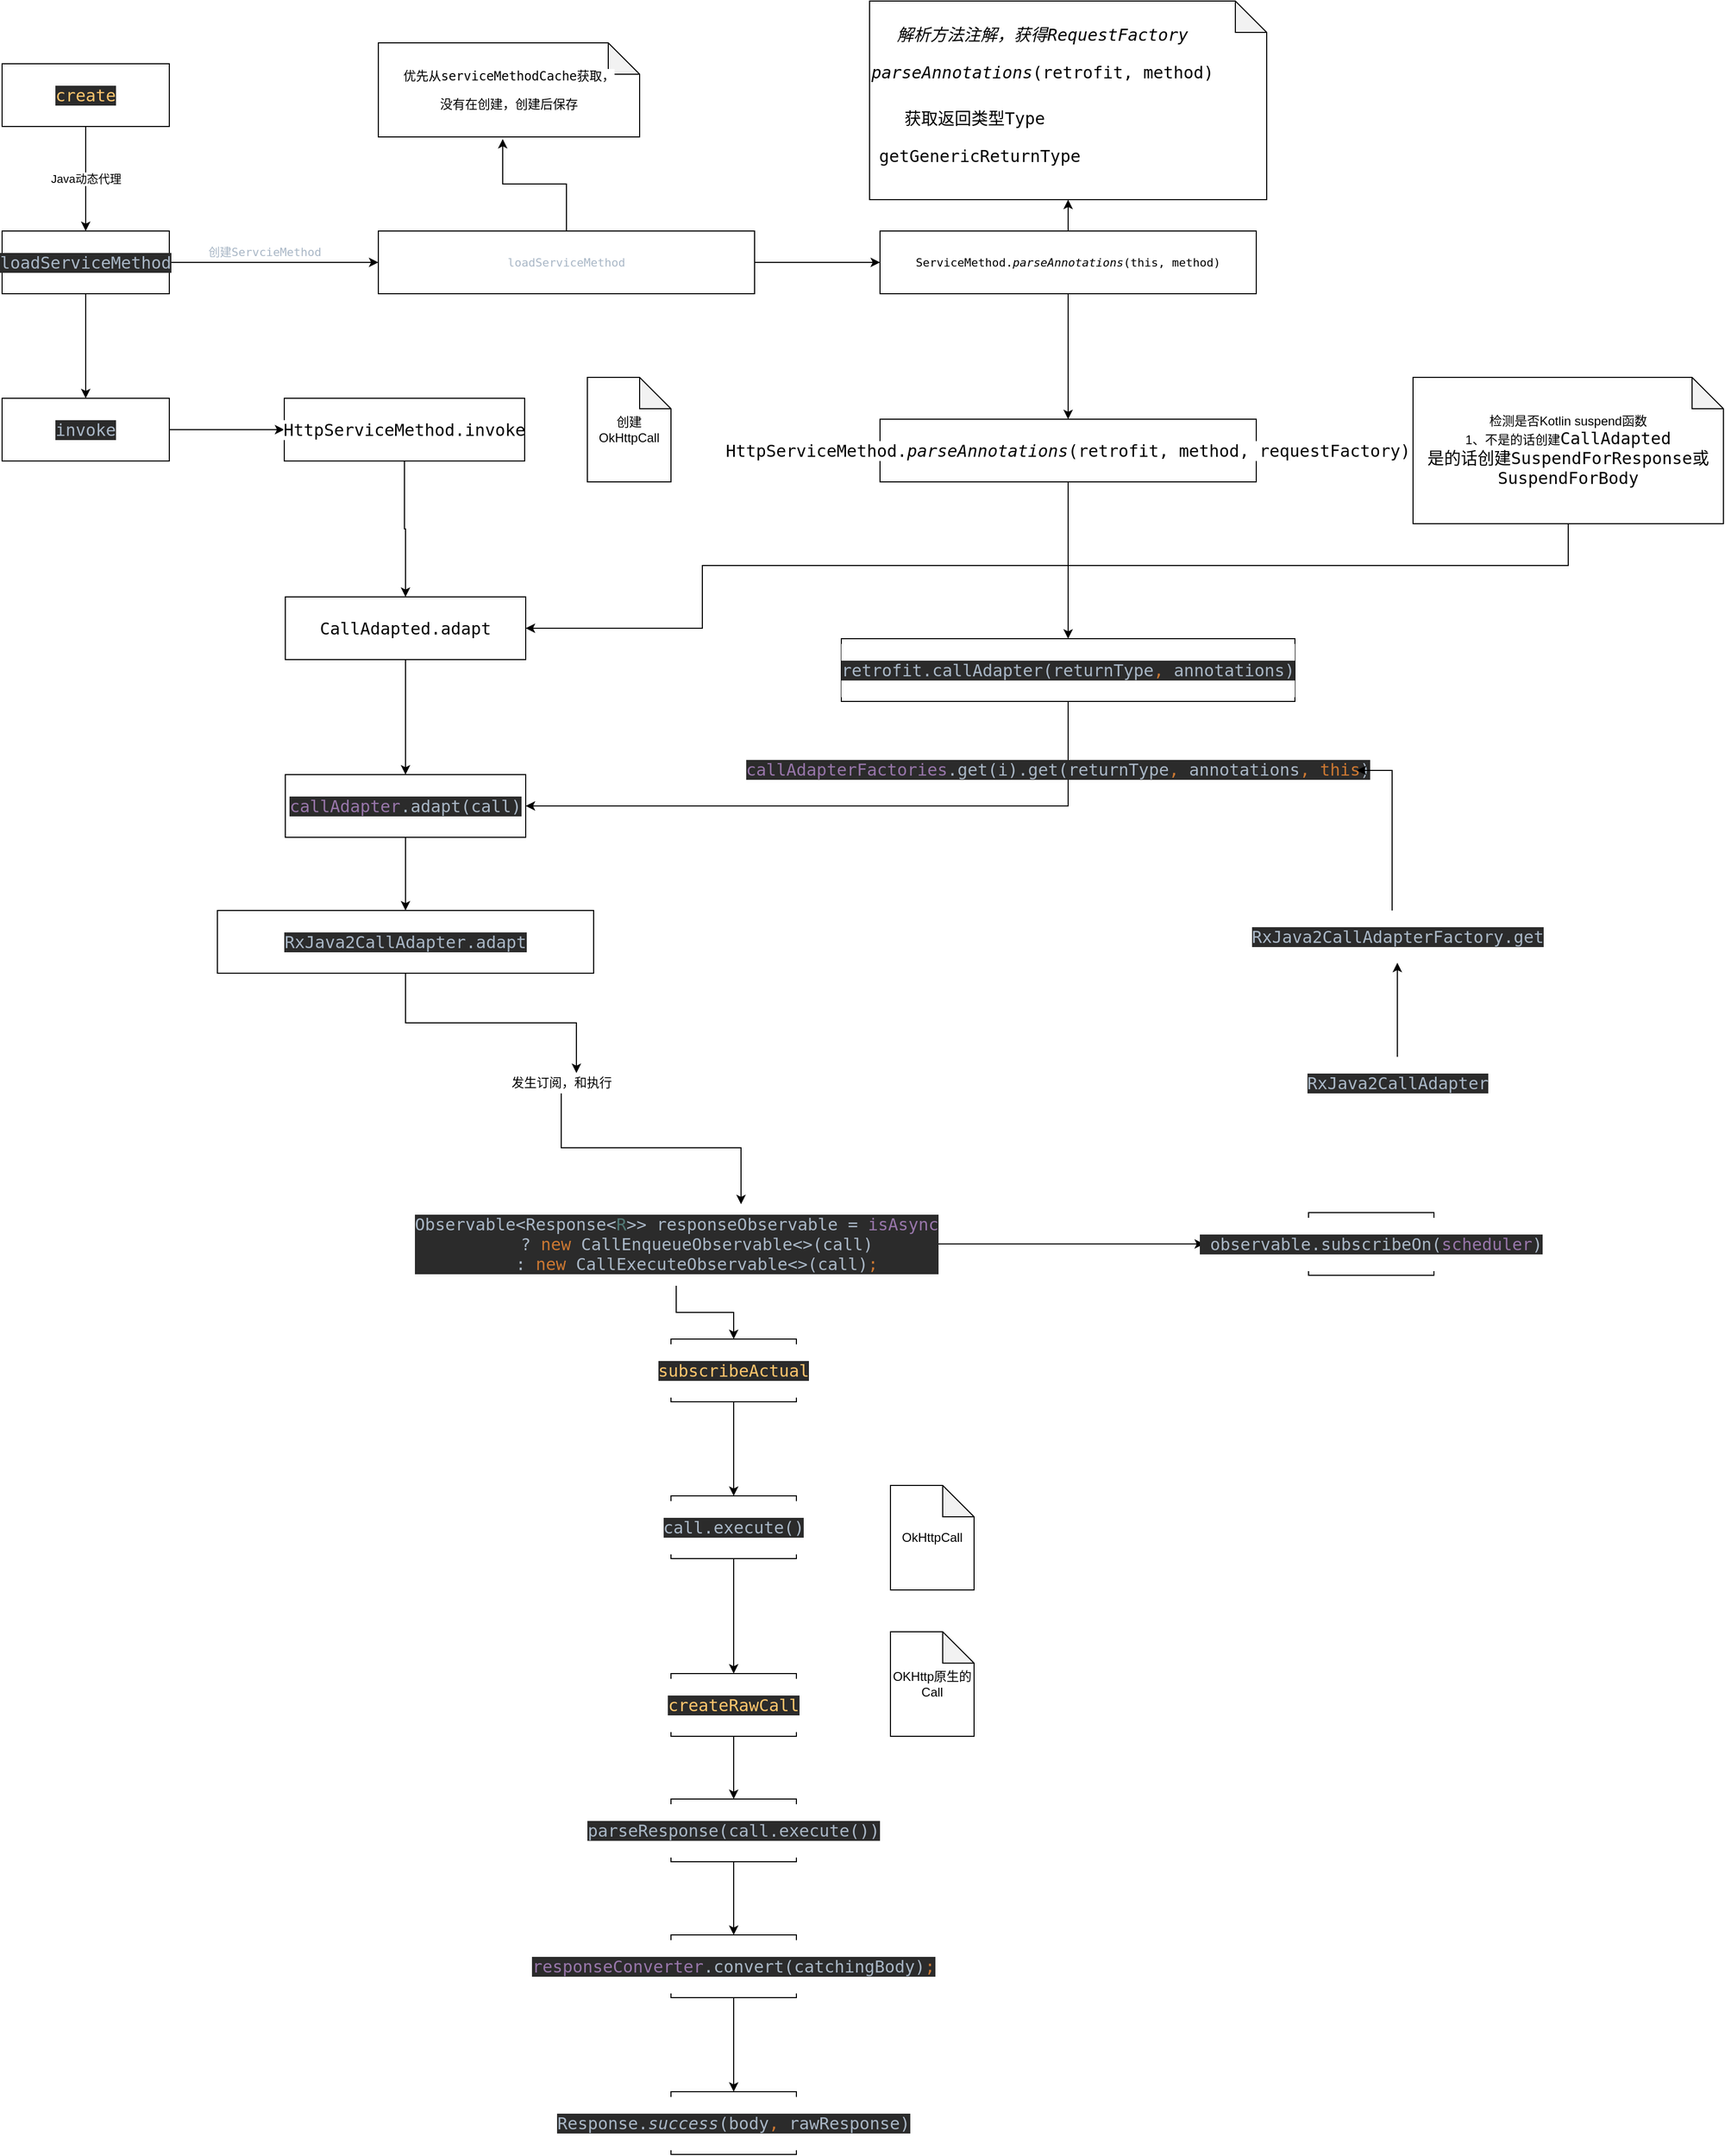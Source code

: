 <mxfile version="13.9.2" type="github">
  <diagram id="op7b8pMgfz6yNr0-QGYo" name="第 1 页">
    <mxGraphModel dx="1422" dy="762" grid="1" gridSize="10" guides="1" tooltips="1" connect="1" arrows="1" fold="1" page="1" pageScale="1" pageWidth="827" pageHeight="1169" math="0" shadow="0">
      <root>
        <mxCell id="0" />
        <mxCell id="1" parent="0" />
        <mxCell id="DsWuDI-PCPcOqOPiFzHt-30" value="" style="shape=note;whiteSpace=wrap;html=1;backgroundOutline=1;darkOpacity=0.05;labelBackgroundColor=#ffffff;" vertex="1" parent="1">
          <mxGeometry x="950" y="20" width="380" height="190" as="geometry" />
        </mxCell>
        <mxCell id="DsWuDI-PCPcOqOPiFzHt-14" value="Java动态代理" style="edgeStyle=orthogonalEdgeStyle;rounded=0;orthogonalLoop=1;jettySize=auto;html=1;" edge="1" parent="1" source="DsWuDI-PCPcOqOPiFzHt-10" target="DsWuDI-PCPcOqOPiFzHt-11">
          <mxGeometry relative="1" as="geometry" />
        </mxCell>
        <mxCell id="DsWuDI-PCPcOqOPiFzHt-10" value="&lt;pre style=&quot;background-color: #2b2b2b ; color: #a9b7c6 ; font-family: &amp;#34;consolas&amp;#34; , monospace ; font-size: 12.0pt&quot;&gt;&lt;span style=&quot;color: #ffc66d&quot;&gt;create&lt;/span&gt;&lt;/pre&gt;" style="rounded=0;whiteSpace=wrap;html=1;" vertex="1" parent="1">
          <mxGeometry x="120" y="80" width="160" height="60" as="geometry" />
        </mxCell>
        <mxCell id="DsWuDI-PCPcOqOPiFzHt-15" style="edgeStyle=orthogonalEdgeStyle;rounded=0;orthogonalLoop=1;jettySize=auto;html=1;entryX=0.5;entryY=0;entryDx=0;entryDy=0;" edge="1" parent="1" source="DsWuDI-PCPcOqOPiFzHt-11" target="DsWuDI-PCPcOqOPiFzHt-12">
          <mxGeometry relative="1" as="geometry" />
        </mxCell>
        <mxCell id="DsWuDI-PCPcOqOPiFzHt-18" style="edgeStyle=orthogonalEdgeStyle;rounded=0;orthogonalLoop=1;jettySize=auto;html=1;" edge="1" parent="1" source="DsWuDI-PCPcOqOPiFzHt-11" target="DsWuDI-PCPcOqOPiFzHt-17">
          <mxGeometry relative="1" as="geometry" />
        </mxCell>
        <mxCell id="DsWuDI-PCPcOqOPiFzHt-19" value="&lt;pre style=&quot;color: rgb(169 , 183 , 198) ; font-family: &amp;#34;consolas&amp;#34; , monospace&quot;&gt;&lt;font style=&quot;font-size: 11px&quot;&gt;创建ServcieMethod&lt;/font&gt;&lt;/pre&gt;" style="edgeLabel;html=1;align=center;verticalAlign=middle;resizable=0;points=[];labelBackgroundColor=none;" vertex="1" connectable="0" parent="DsWuDI-PCPcOqOPiFzHt-18">
          <mxGeometry x="-0.246" y="-1" relative="1" as="geometry">
            <mxPoint x="15" y="-11" as="offset" />
          </mxGeometry>
        </mxCell>
        <mxCell id="DsWuDI-PCPcOqOPiFzHt-11" value="&lt;pre style=&quot;background-color: #2b2b2b ; color: #a9b7c6 ; font-family: &amp;#34;consolas&amp;#34; , monospace ; font-size: 12.0pt&quot;&gt;&lt;pre style=&quot;font-family: &amp;#34;consolas&amp;#34; , monospace ; font-size: 12pt&quot;&gt;loadServiceMethod&lt;/pre&gt;&lt;/pre&gt;" style="rounded=0;whiteSpace=wrap;html=1;" vertex="1" parent="1">
          <mxGeometry x="120" y="240" width="160" height="60" as="geometry" />
        </mxCell>
        <mxCell id="DsWuDI-PCPcOqOPiFzHt-35" style="edgeStyle=orthogonalEdgeStyle;rounded=0;orthogonalLoop=1;jettySize=auto;html=1;" edge="1" parent="1" source="DsWuDI-PCPcOqOPiFzHt-12" target="DsWuDI-PCPcOqOPiFzHt-34">
          <mxGeometry relative="1" as="geometry" />
        </mxCell>
        <mxCell id="DsWuDI-PCPcOqOPiFzHt-12" value="&lt;pre style=&quot;background-color: #2b2b2b ; color: #a9b7c6 ; font-family: &amp;#34;consolas&amp;#34; , monospace ; font-size: 12.0pt&quot;&gt;&lt;pre style=&quot;font-family: &amp;#34;consolas&amp;#34; , monospace ; font-size: 12pt&quot;&gt;invoke&lt;/pre&gt;&lt;/pre&gt;" style="rounded=0;whiteSpace=wrap;html=1;" vertex="1" parent="1">
          <mxGeometry x="120" y="400" width="160" height="60" as="geometry" />
        </mxCell>
        <mxCell id="DsWuDI-PCPcOqOPiFzHt-21" style="edgeStyle=orthogonalEdgeStyle;rounded=0;orthogonalLoop=1;jettySize=auto;html=1;entryX=0.476;entryY=1.022;entryDx=0;entryDy=0;entryPerimeter=0;" edge="1" parent="1" source="DsWuDI-PCPcOqOPiFzHt-17" target="DsWuDI-PCPcOqOPiFzHt-20">
          <mxGeometry relative="1" as="geometry" />
        </mxCell>
        <mxCell id="DsWuDI-PCPcOqOPiFzHt-28" style="edgeStyle=orthogonalEdgeStyle;rounded=0;orthogonalLoop=1;jettySize=auto;html=1;entryX=0;entryY=0.5;entryDx=0;entryDy=0;" edge="1" parent="1" source="DsWuDI-PCPcOqOPiFzHt-17" target="DsWuDI-PCPcOqOPiFzHt-22">
          <mxGeometry relative="1" as="geometry">
            <mxPoint x="950" y="270" as="targetPoint" />
          </mxGeometry>
        </mxCell>
        <mxCell id="DsWuDI-PCPcOqOPiFzHt-17" value="&lt;pre style=&quot;font-family: &amp;#34;consolas&amp;#34; , monospace&quot;&gt;&lt;pre style=&quot;color: rgb(169 , 183 , 198) ; font-family: &amp;#34;consolas&amp;#34; , monospace&quot;&gt;&lt;font style=&quot;font-size: 11px&quot;&gt;loadServiceMethod&lt;/font&gt;&lt;/pre&gt;&lt;/pre&gt;" style="rounded=0;whiteSpace=wrap;html=1;" vertex="1" parent="1">
          <mxGeometry x="480" y="240" width="360" height="60" as="geometry" />
        </mxCell>
        <mxCell id="DsWuDI-PCPcOqOPiFzHt-20" value="&lt;pre style=&quot;font-family: &amp;#34;consolas&amp;#34; , monospace&quot;&gt;&lt;span style=&quot;background-color: rgb(255 , 255 , 255)&quot;&gt;&lt;font style=&quot;font-size: 12px&quot;&gt;优先从serviceMethodCache获取，&lt;/font&gt;&lt;/span&gt;&lt;/pre&gt;&lt;pre style=&quot;font-family: &amp;#34;consolas&amp;#34; , monospace&quot;&gt;&lt;span style=&quot;background-color: rgb(255 , 255 , 255)&quot;&gt;&lt;font style=&quot;font-size: 12px&quot;&gt;没有在创建，创建后保存&lt;/font&gt;&lt;/span&gt;&lt;/pre&gt;" style="shape=note;whiteSpace=wrap;html=1;backgroundOutline=1;darkOpacity=0.05;labelBackgroundColor=none;" vertex="1" parent="1">
          <mxGeometry x="480" y="60" width="250" height="90" as="geometry" />
        </mxCell>
        <mxCell id="DsWuDI-PCPcOqOPiFzHt-27" style="edgeStyle=orthogonalEdgeStyle;rounded=0;orthogonalLoop=1;jettySize=auto;html=1;entryX=0.5;entryY=0;entryDx=0;entryDy=0;" edge="1" parent="1" source="DsWuDI-PCPcOqOPiFzHt-22" target="DsWuDI-PCPcOqOPiFzHt-26">
          <mxGeometry relative="1" as="geometry" />
        </mxCell>
        <mxCell id="DsWuDI-PCPcOqOPiFzHt-32" style="edgeStyle=orthogonalEdgeStyle;rounded=0;orthogonalLoop=1;jettySize=auto;html=1;entryX=0.5;entryY=1;entryDx=0;entryDy=0;entryPerimeter=0;" edge="1" parent="1" source="DsWuDI-PCPcOqOPiFzHt-22" target="DsWuDI-PCPcOqOPiFzHt-30">
          <mxGeometry relative="1" as="geometry" />
        </mxCell>
        <mxCell id="DsWuDI-PCPcOqOPiFzHt-22" value="&lt;pre style=&quot;font-family: &amp;#34;consolas&amp;#34; , monospace ; font-size: 11px&quot;&gt;&lt;span style=&quot;background-color: rgb(255 , 255 , 255) ; font-size: 11px&quot;&gt;ServiceMethod.&lt;span style=&quot;font-style: italic ; font-size: 11px&quot;&gt;parseAnnotations&lt;/span&gt;(this, method)&lt;/span&gt;&lt;/pre&gt;" style="rounded=0;whiteSpace=wrap;html=1;" vertex="1" parent="1">
          <mxGeometry x="960" y="240" width="360" height="60" as="geometry" />
        </mxCell>
        <mxCell id="DsWuDI-PCPcOqOPiFzHt-24" value="&lt;pre style=&quot;font-family: &amp;#34;consolas&amp;#34; , monospace ; font-size: 12pt&quot;&gt;&lt;span style=&quot;font-style: italic&quot;&gt;解析方法注解，获得RequestFactory&lt;/span&gt;&lt;/pre&gt;&lt;pre style=&quot;font-family: &amp;#34;consolas&amp;#34; , monospace ; font-size: 12pt&quot;&gt;&lt;span style=&quot;font-style: italic&quot;&gt;parseAnnotations&lt;/span&gt;(retrofit, method)&lt;/pre&gt;" style="text;html=1;align=center;verticalAlign=middle;resizable=0;points=[];autosize=1;labelBackgroundColor=#ffffff;" vertex="1" parent="1">
          <mxGeometry x="960" y="30" width="310" height="80" as="geometry" />
        </mxCell>
        <mxCell id="DsWuDI-PCPcOqOPiFzHt-25" value="&lt;pre style=&quot;font-family: &amp;#34;consolas&amp;#34; , monospace ; font-size: 12pt&quot;&gt;获取返回类型Type &lt;/pre&gt;&lt;pre style=&quot;font-family: &amp;#34;consolas&amp;#34; , monospace ; font-size: 12pt&quot;&gt;getGenericReturnType&lt;/pre&gt;" style="text;html=1;align=center;verticalAlign=middle;resizable=0;points=[];autosize=1;labelBackgroundColor=#ffffff;" vertex="1" parent="1">
          <mxGeometry x="960" y="110" width="190" height="80" as="geometry" />
        </mxCell>
        <mxCell id="DsWuDI-PCPcOqOPiFzHt-44" style="edgeStyle=orthogonalEdgeStyle;rounded=0;orthogonalLoop=1;jettySize=auto;html=1;entryX=0.5;entryY=0;entryDx=0;entryDy=0;" edge="1" parent="1" source="DsWuDI-PCPcOqOPiFzHt-26" target="DsWuDI-PCPcOqOPiFzHt-43">
          <mxGeometry relative="1" as="geometry" />
        </mxCell>
        <mxCell id="DsWuDI-PCPcOqOPiFzHt-26" value="&lt;pre style=&quot;font-family: &amp;#34;consolas&amp;#34; , monospace ; font-size: 11px&quot;&gt;&lt;pre style=&quot;font-family: &amp;#34;consolas&amp;#34; , monospace ; font-size: 12pt&quot;&gt;&lt;span style=&quot;background-color: rgb(255 , 255 , 255)&quot;&gt;HttpServiceMethod.&lt;span style=&quot;font-style: italic&quot;&gt;parseAnnotations&lt;/span&gt;(retrofit, method, requestFactory)&lt;/span&gt;&lt;/pre&gt;&lt;/pre&gt;" style="rounded=0;whiteSpace=wrap;html=1;" vertex="1" parent="1">
          <mxGeometry x="960" y="420" width="360" height="60" as="geometry" />
        </mxCell>
        <mxCell id="DsWuDI-PCPcOqOPiFzHt-48" style="edgeStyle=orthogonalEdgeStyle;rounded=0;orthogonalLoop=1;jettySize=auto;html=1;entryX=1;entryY=0.5;entryDx=0;entryDy=0;" edge="1" parent="1" source="DsWuDI-PCPcOqOPiFzHt-33" target="DsWuDI-PCPcOqOPiFzHt-37">
          <mxGeometry relative="1" as="geometry">
            <Array as="points">
              <mxPoint x="1619" y="560" />
              <mxPoint x="790" y="560" />
              <mxPoint x="790" y="620" />
            </Array>
          </mxGeometry>
        </mxCell>
        <mxCell id="DsWuDI-PCPcOqOPiFzHt-33" value="&lt;span style=&quot;background-color: rgb(255 , 255 , 255)&quot;&gt;检测是否Kotlin suspend函数&lt;br&gt;1、不是的话创建&lt;span style=&quot;font-family: &amp;#34;consolas&amp;#34; , monospace ; font-size: 12pt&quot;&gt;CallAdapted&lt;br&gt;是的话创建&lt;/span&gt;&lt;span style=&quot;font-family: &amp;#34;consolas&amp;#34; , monospace ; font-size: 12pt&quot;&gt;SuspendForResponse或&lt;/span&gt;&lt;span style=&quot;font-family: &amp;#34;consolas&amp;#34; , monospace ; font-size: 12pt&quot;&gt;SuspendForBody&lt;/span&gt;&lt;/span&gt;" style="shape=note;whiteSpace=wrap;html=1;backgroundOutline=1;darkOpacity=0.05;labelBackgroundColor=#ffffff;" vertex="1" parent="1">
          <mxGeometry x="1470" y="380" width="297" height="140" as="geometry" />
        </mxCell>
        <mxCell id="DsWuDI-PCPcOqOPiFzHt-38" style="edgeStyle=orthogonalEdgeStyle;rounded=0;orthogonalLoop=1;jettySize=auto;html=1;entryX=0.5;entryY=0;entryDx=0;entryDy=0;" edge="1" parent="1" source="DsWuDI-PCPcOqOPiFzHt-34" target="DsWuDI-PCPcOqOPiFzHt-37">
          <mxGeometry relative="1" as="geometry" />
        </mxCell>
        <mxCell id="DsWuDI-PCPcOqOPiFzHt-34" value="&lt;pre style=&quot;font-family: &amp;#34;consolas&amp;#34; , monospace ; font-size: 12pt&quot;&gt;&lt;pre style=&quot;font-family: &amp;#34;consolas&amp;#34; , monospace ; font-size: 12pt&quot;&gt;&lt;pre style=&quot;font-family: &amp;#34;consolas&amp;#34; , monospace ; font-size: 12pt&quot;&gt;&lt;span style=&quot;background-color: rgb(255 , 255 , 255)&quot;&gt;HttpServiceMethod.&lt;/span&gt;invoke&lt;/pre&gt;&lt;/pre&gt;&lt;/pre&gt;" style="rounded=0;whiteSpace=wrap;html=1;" vertex="1" parent="1">
          <mxGeometry x="390" y="400" width="230" height="60" as="geometry" />
        </mxCell>
        <mxCell id="DsWuDI-PCPcOqOPiFzHt-36" value="创建OkHttpCall" style="shape=note;whiteSpace=wrap;html=1;backgroundOutline=1;darkOpacity=0.05;labelBackgroundColor=#ffffff;" vertex="1" parent="1">
          <mxGeometry x="680" y="380" width="80" height="100" as="geometry" />
        </mxCell>
        <mxCell id="DsWuDI-PCPcOqOPiFzHt-40" style="edgeStyle=orthogonalEdgeStyle;rounded=0;orthogonalLoop=1;jettySize=auto;html=1;entryX=0.5;entryY=0;entryDx=0;entryDy=0;" edge="1" parent="1" source="DsWuDI-PCPcOqOPiFzHt-37" target="DsWuDI-PCPcOqOPiFzHt-39">
          <mxGeometry relative="1" as="geometry" />
        </mxCell>
        <mxCell id="DsWuDI-PCPcOqOPiFzHt-37" value="&lt;pre style=&quot;font-family: &amp;#34;consolas&amp;#34; , monospace ; font-size: 12pt&quot;&gt;&lt;pre style=&quot;font-family: &amp;#34;consolas&amp;#34; , monospace ; font-size: 12pt&quot;&gt;&lt;pre style=&quot;font-family: &amp;#34;consolas&amp;#34; , monospace ; font-size: 12pt&quot;&gt;&lt;pre style=&quot;font-family: &amp;#34;consolas&amp;#34; , monospace ; font-size: 12pt&quot;&gt;&lt;span style=&quot;background-color: rgb(255 , 255 , 255)&quot;&gt;CallAdapted.adapt&lt;/span&gt;&lt;/pre&gt;&lt;/pre&gt;&lt;/pre&gt;&lt;/pre&gt;" style="rounded=0;whiteSpace=wrap;html=1;" vertex="1" parent="1">
          <mxGeometry x="391" y="590" width="230" height="60" as="geometry" />
        </mxCell>
        <mxCell id="DsWuDI-PCPcOqOPiFzHt-42" style="edgeStyle=orthogonalEdgeStyle;rounded=0;orthogonalLoop=1;jettySize=auto;html=1;entryX=0.5;entryY=0;entryDx=0;entryDy=0;" edge="1" parent="1" source="DsWuDI-PCPcOqOPiFzHt-39" target="DsWuDI-PCPcOqOPiFzHt-41">
          <mxGeometry relative="1" as="geometry" />
        </mxCell>
        <mxCell id="DsWuDI-PCPcOqOPiFzHt-39" value="&lt;pre style=&quot;font-family: &amp;#34;consolas&amp;#34; , monospace ; font-size: 12pt&quot;&gt;&lt;pre style=&quot;font-family: &amp;#34;consolas&amp;#34; , monospace ; font-size: 12pt&quot;&gt;&lt;pre style=&quot;font-family: &amp;#34;consolas&amp;#34; , monospace ; font-size: 12pt&quot;&gt;&lt;pre style=&quot;font-family: &amp;#34;consolas&amp;#34; , monospace ; font-size: 12pt&quot;&gt;&lt;pre style=&quot;background-color: #2b2b2b ; color: #a9b7c6 ; font-family: &amp;#34;consolas&amp;#34; , monospace ; font-size: 12.0pt&quot;&gt;&lt;span style=&quot;color: #9876aa&quot;&gt;callAdapter&lt;/span&gt;.adapt(call)&lt;/pre&gt;&lt;/pre&gt;&lt;/pre&gt;&lt;/pre&gt;&lt;/pre&gt;" style="rounded=0;whiteSpace=wrap;html=1;" vertex="1" parent="1">
          <mxGeometry x="391" y="760" width="230" height="60" as="geometry" />
        </mxCell>
        <mxCell id="DsWuDI-PCPcOqOPiFzHt-59" style="edgeStyle=orthogonalEdgeStyle;rounded=0;orthogonalLoop=1;jettySize=auto;html=1;entryX=0.632;entryY=0.025;entryDx=0;entryDy=0;entryPerimeter=0;" edge="1" parent="1" source="DsWuDI-PCPcOqOPiFzHt-60" target="DsWuDI-PCPcOqOPiFzHt-57">
          <mxGeometry relative="1" as="geometry" />
        </mxCell>
        <mxCell id="DsWuDI-PCPcOqOPiFzHt-41" value="&lt;pre style=&quot;background-color: #2b2b2b ; color: #a9b7c6 ; font-family: &amp;#34;consolas&amp;#34; , monospace ; font-size: 12.0pt&quot;&gt;&lt;span style=&quot;font-family: &amp;#34;consolas&amp;#34; , monospace ; font-size: 12pt&quot;&gt;RxJava2CallAdapter&lt;/span&gt;.adapt&lt;/pre&gt;" style="rounded=0;whiteSpace=wrap;html=1;labelBackgroundColor=#ffffff;" vertex="1" parent="1">
          <mxGeometry x="326" y="890" width="360" height="60" as="geometry" />
        </mxCell>
        <mxCell id="DsWuDI-PCPcOqOPiFzHt-47" style="edgeStyle=orthogonalEdgeStyle;rounded=0;orthogonalLoop=1;jettySize=auto;html=1;entryX=1;entryY=0.5;entryDx=0;entryDy=0;" edge="1" parent="1" source="DsWuDI-PCPcOqOPiFzHt-43" target="DsWuDI-PCPcOqOPiFzHt-39">
          <mxGeometry relative="1" as="geometry">
            <mxPoint x="950" y="890" as="targetPoint" />
            <Array as="points">
              <mxPoint x="1140" y="790" />
            </Array>
          </mxGeometry>
        </mxCell>
        <mxCell id="DsWuDI-PCPcOqOPiFzHt-43" value="&lt;pre style=&quot;background-color: #2b2b2b ; color: #a9b7c6 ; font-family: &amp;#34;consolas&amp;#34; , monospace ; font-size: 12.0pt&quot;&gt;retrofit.callAdapter(returnType&lt;span style=&quot;color: #cc7832&quot;&gt;, &lt;/span&gt;annotations)&lt;/pre&gt;" style="rounded=0;whiteSpace=wrap;html=1;labelBackgroundColor=#ffffff;" vertex="1" parent="1">
          <mxGeometry x="923" y="630" width="434" height="60" as="geometry" />
        </mxCell>
        <mxCell id="DsWuDI-PCPcOqOPiFzHt-49" value="&lt;pre style=&quot;background-color: #2b2b2b ; color: #a9b7c6 ; font-family: &amp;#34;consolas&amp;#34; , monospace ; font-size: 12.0pt&quot;&gt;&lt;span style=&quot;color: #9876aa&quot;&gt;callAdapterFactories&lt;/span&gt;.get(i).get(returnType&lt;span style=&quot;color: #cc7832&quot;&gt;, &lt;/span&gt;annotations&lt;span style=&quot;color: #cc7832&quot;&gt;, this&lt;/span&gt;)&lt;/pre&gt;" style="text;html=1;align=center;verticalAlign=middle;resizable=0;points=[];autosize=1;" vertex="1" parent="1">
          <mxGeometry x="850" y="730" width="560" height="50" as="geometry" />
        </mxCell>
        <mxCell id="DsWuDI-PCPcOqOPiFzHt-51" style="edgeStyle=orthogonalEdgeStyle;rounded=0;orthogonalLoop=1;jettySize=auto;html=1;entryX=1.011;entryY=0.52;entryDx=0;entryDy=0;entryPerimeter=0;" edge="1" parent="1" source="DsWuDI-PCPcOqOPiFzHt-50" target="DsWuDI-PCPcOqOPiFzHt-49">
          <mxGeometry relative="1" as="geometry">
            <Array as="points">
              <mxPoint x="1450" y="756" />
            </Array>
          </mxGeometry>
        </mxCell>
        <mxCell id="DsWuDI-PCPcOqOPiFzHt-50" value="&lt;pre style=&quot;background-color: rgb(43 , 43 , 43) ; color: rgb(169 , 183 , 198) ; font-family: &amp;#34;consolas&amp;#34; , monospace ; font-size: 12pt&quot;&gt;RxJava2CallAdapterFactory.get&lt;/pre&gt;" style="text;html=1;align=center;verticalAlign=middle;resizable=0;points=[];autosize=1;" vertex="1" parent="1">
          <mxGeometry x="1320" y="890" width="270" height="50" as="geometry" />
        </mxCell>
        <mxCell id="DsWuDI-PCPcOqOPiFzHt-56" style="edgeStyle=orthogonalEdgeStyle;rounded=0;orthogonalLoop=1;jettySize=auto;html=1;" edge="1" parent="1" source="DsWuDI-PCPcOqOPiFzHt-55" target="DsWuDI-PCPcOqOPiFzHt-50">
          <mxGeometry relative="1" as="geometry" />
        </mxCell>
        <mxCell id="DsWuDI-PCPcOqOPiFzHt-55" value="&lt;pre style=&quot;background-color: #2b2b2b ; color: #a9b7c6 ; font-family: &amp;#34;consolas&amp;#34; , monospace ; font-size: 12.0pt&quot;&gt;RxJava2CallAdapter&lt;/pre&gt;" style="text;html=1;align=center;verticalAlign=middle;resizable=0;points=[];autosize=1;" vertex="1" parent="1">
          <mxGeometry x="1370" y="1030" width="170" height="50" as="geometry" />
        </mxCell>
        <mxCell id="DsWuDI-PCPcOqOPiFzHt-66" style="edgeStyle=orthogonalEdgeStyle;rounded=0;orthogonalLoop=1;jettySize=auto;html=1;entryX=0.5;entryY=0;entryDx=0;entryDy=0;" edge="1" parent="1" source="DsWuDI-PCPcOqOPiFzHt-57" target="DsWuDI-PCPcOqOPiFzHt-62">
          <mxGeometry relative="1" as="geometry" />
        </mxCell>
        <mxCell id="DsWuDI-PCPcOqOPiFzHt-78" style="edgeStyle=orthogonalEdgeStyle;rounded=0;orthogonalLoop=1;jettySize=auto;html=1;" edge="1" parent="1" source="DsWuDI-PCPcOqOPiFzHt-57">
          <mxGeometry relative="1" as="geometry">
            <mxPoint x="1270" y="1209" as="targetPoint" />
          </mxGeometry>
        </mxCell>
        <mxCell id="DsWuDI-PCPcOqOPiFzHt-57" value="&lt;pre style=&quot;background-color: #2b2b2b ; color: #a9b7c6 ; font-family: &amp;#34;consolas&amp;#34; , monospace ; font-size: 12.0pt&quot;&gt;Observable&amp;lt;Response&amp;lt;&lt;span style=&quot;color: #507874&quot;&gt;R&lt;/span&gt;&amp;gt;&amp;gt; responseObservable = &lt;span style=&quot;color: #9876aa&quot;&gt;isAsync&lt;br&gt;&lt;/span&gt;&lt;span style=&quot;color: #9876aa&quot;&gt;    &lt;/span&gt;? &lt;span style=&quot;color: #cc7832&quot;&gt;new &lt;/span&gt;CallEnqueueObservable&amp;lt;&amp;gt;(call)&lt;br&gt;    : &lt;span style=&quot;color: #cc7832&quot;&gt;new &lt;/span&gt;CallExecuteObservable&amp;lt;&amp;gt;(call)&lt;span style=&quot;color: #cc7832&quot;&gt;;&lt;/span&gt;&lt;/pre&gt;" style="text;html=1;align=center;verticalAlign=middle;resizable=0;points=[];autosize=1;" vertex="1" parent="1">
          <mxGeometry x="530" y="1169" width="470" height="80" as="geometry" />
        </mxCell>
        <mxCell id="DsWuDI-PCPcOqOPiFzHt-60" value="发生订阅，和执行" style="text;html=1;align=center;verticalAlign=middle;resizable=0;points=[];autosize=1;" vertex="1" parent="1">
          <mxGeometry x="600" y="1045" width="110" height="20" as="geometry" />
        </mxCell>
        <mxCell id="DsWuDI-PCPcOqOPiFzHt-61" style="edgeStyle=orthogonalEdgeStyle;rounded=0;orthogonalLoop=1;jettySize=auto;html=1;entryX=0.632;entryY=0.025;entryDx=0;entryDy=0;entryPerimeter=0;" edge="1" parent="1" source="DsWuDI-PCPcOqOPiFzHt-41" target="DsWuDI-PCPcOqOPiFzHt-60">
          <mxGeometry relative="1" as="geometry">
            <mxPoint x="506" y="950" as="sourcePoint" />
            <mxPoint x="827.04" y="1171" as="targetPoint" />
          </mxGeometry>
        </mxCell>
        <mxCell id="DsWuDI-PCPcOqOPiFzHt-65" style="edgeStyle=orthogonalEdgeStyle;rounded=0;orthogonalLoop=1;jettySize=auto;html=1;entryX=0.5;entryY=0;entryDx=0;entryDy=0;" edge="1" parent="1" source="DsWuDI-PCPcOqOPiFzHt-62" target="DsWuDI-PCPcOqOPiFzHt-64">
          <mxGeometry relative="1" as="geometry" />
        </mxCell>
        <mxCell id="DsWuDI-PCPcOqOPiFzHt-62" value="&lt;pre style=&quot;background-color: #2b2b2b ; color: #a9b7c6 ; font-family: &amp;#34;consolas&amp;#34; , monospace ; font-size: 12.0pt&quot;&gt;&lt;span style=&quot;color: #ffc66d&quot;&gt;subscribeActual&lt;/span&gt;&lt;/pre&gt;" style="whiteSpace=wrap;html=1;labelBackgroundColor=#ffffff;" vertex="1" parent="1">
          <mxGeometry x="760" y="1300" width="120" height="60" as="geometry" />
        </mxCell>
        <mxCell id="DsWuDI-PCPcOqOPiFzHt-69" style="edgeStyle=orthogonalEdgeStyle;rounded=0;orthogonalLoop=1;jettySize=auto;html=1;entryX=0.5;entryY=0;entryDx=0;entryDy=0;" edge="1" parent="1" source="DsWuDI-PCPcOqOPiFzHt-64" target="DsWuDI-PCPcOqOPiFzHt-68">
          <mxGeometry relative="1" as="geometry" />
        </mxCell>
        <mxCell id="DsWuDI-PCPcOqOPiFzHt-64" value="&lt;pre style=&quot;background-color: #2b2b2b ; color: #a9b7c6 ; font-family: &amp;#34;consolas&amp;#34; , monospace ; font-size: 12.0pt&quot;&gt;call.execute()&lt;/pre&gt;" style="rounded=0;whiteSpace=wrap;html=1;labelBackgroundColor=#ffffff;" vertex="1" parent="1">
          <mxGeometry x="760" y="1450" width="120" height="60" as="geometry" />
        </mxCell>
        <mxCell id="DsWuDI-PCPcOqOPiFzHt-67" value="OkHttpCall" style="shape=note;whiteSpace=wrap;html=1;backgroundOutline=1;darkOpacity=0.05;labelBackgroundColor=#ffffff;" vertex="1" parent="1">
          <mxGeometry x="970" y="1440" width="80" height="100" as="geometry" />
        </mxCell>
        <mxCell id="DsWuDI-PCPcOqOPiFzHt-77" style="edgeStyle=orthogonalEdgeStyle;rounded=0;orthogonalLoop=1;jettySize=auto;html=1;entryX=0.5;entryY=0;entryDx=0;entryDy=0;" edge="1" parent="1" source="DsWuDI-PCPcOqOPiFzHt-68" target="DsWuDI-PCPcOqOPiFzHt-72">
          <mxGeometry relative="1" as="geometry" />
        </mxCell>
        <mxCell id="DsWuDI-PCPcOqOPiFzHt-68" value="&lt;pre style=&quot;background-color: #2b2b2b ; color: #a9b7c6 ; font-family: &amp;#34;consolas&amp;#34; , monospace ; font-size: 12.0pt&quot;&gt;&lt;pre style=&quot;font-family: &amp;#34;consolas&amp;#34; , monospace ; font-size: 12pt&quot;&gt;&lt;span style=&quot;color: #ffc66d&quot;&gt;createRawCall&lt;/span&gt;&lt;/pre&gt;&lt;/pre&gt;" style="rounded=0;whiteSpace=wrap;html=1;labelBackgroundColor=#ffffff;" vertex="1" parent="1">
          <mxGeometry x="760" y="1620" width="120" height="60" as="geometry" />
        </mxCell>
        <mxCell id="DsWuDI-PCPcOqOPiFzHt-70" value="OKHttp原生的Call" style="shape=note;whiteSpace=wrap;html=1;backgroundOutline=1;darkOpacity=0.05;labelBackgroundColor=#ffffff;" vertex="1" parent="1">
          <mxGeometry x="970" y="1580" width="80" height="100" as="geometry" />
        </mxCell>
        <mxCell id="DsWuDI-PCPcOqOPiFzHt-76" style="edgeStyle=orthogonalEdgeStyle;rounded=0;orthogonalLoop=1;jettySize=auto;html=1;entryX=0.5;entryY=0;entryDx=0;entryDy=0;" edge="1" parent="1" source="DsWuDI-PCPcOqOPiFzHt-72" target="DsWuDI-PCPcOqOPiFzHt-73">
          <mxGeometry relative="1" as="geometry" />
        </mxCell>
        <mxCell id="DsWuDI-PCPcOqOPiFzHt-72" value="&lt;pre style=&quot;background-color: #2b2b2b ; color: #a9b7c6 ; font-family: &amp;#34;consolas&amp;#34; , monospace ; font-size: 12.0pt&quot;&gt;&lt;pre style=&quot;font-family: &amp;#34;consolas&amp;#34; , monospace ; font-size: 12pt&quot;&gt;&lt;pre style=&quot;font-family: &amp;#34;consolas&amp;#34; , monospace ; font-size: 12pt&quot;&gt;parseResponse(call.execute())&lt;/pre&gt;&lt;/pre&gt;&lt;/pre&gt;" style="rounded=0;whiteSpace=wrap;html=1;labelBackgroundColor=#ffffff;" vertex="1" parent="1">
          <mxGeometry x="760" y="1740" width="120" height="60" as="geometry" />
        </mxCell>
        <mxCell id="DsWuDI-PCPcOqOPiFzHt-75" style="edgeStyle=orthogonalEdgeStyle;rounded=0;orthogonalLoop=1;jettySize=auto;html=1;entryX=0.5;entryY=0;entryDx=0;entryDy=0;" edge="1" parent="1" source="DsWuDI-PCPcOqOPiFzHt-73" target="DsWuDI-PCPcOqOPiFzHt-74">
          <mxGeometry relative="1" as="geometry" />
        </mxCell>
        <mxCell id="DsWuDI-PCPcOqOPiFzHt-73" value="&lt;pre style=&quot;background-color: #2b2b2b ; color: #a9b7c6 ; font-family: &amp;#34;consolas&amp;#34; , monospace ; font-size: 12.0pt&quot;&gt;&lt;pre style=&quot;font-family: &amp;#34;consolas&amp;#34; , monospace ; font-size: 12pt&quot;&gt;&lt;pre style=&quot;font-family: &amp;#34;consolas&amp;#34; , monospace ; font-size: 12pt&quot;&gt;&lt;pre style=&quot;font-family: &amp;#34;consolas&amp;#34; , monospace ; font-size: 12pt&quot;&gt;&lt;span style=&quot;color: #9876aa&quot;&gt;responseConverter&lt;/span&gt;.convert(catchingBody)&lt;span style=&quot;color: #cc7832&quot;&gt;;&lt;/span&gt;&lt;/pre&gt;&lt;/pre&gt;&lt;/pre&gt;&lt;/pre&gt;" style="rounded=0;whiteSpace=wrap;html=1;labelBackgroundColor=#ffffff;" vertex="1" parent="1">
          <mxGeometry x="760" y="1870" width="120" height="60" as="geometry" />
        </mxCell>
        <mxCell id="DsWuDI-PCPcOqOPiFzHt-74" value="&lt;pre style=&quot;background-color: #2b2b2b ; color: #a9b7c6 ; font-family: &amp;#34;consolas&amp;#34; , monospace ; font-size: 12.0pt&quot;&gt;&lt;pre style=&quot;font-family: &amp;#34;consolas&amp;#34; , monospace ; font-size: 12pt&quot;&gt;&lt;pre style=&quot;font-family: &amp;#34;consolas&amp;#34; , monospace ; font-size: 12pt&quot;&gt;&lt;pre style=&quot;font-family: &amp;#34;consolas&amp;#34; , monospace ; font-size: 12pt&quot;&gt;&lt;pre style=&quot;font-family: &amp;#34;consolas&amp;#34; , monospace ; font-size: 12pt&quot;&gt;Response.&lt;span style=&quot;font-style: italic&quot;&gt;success&lt;/span&gt;(body&lt;span style=&quot;color: #cc7832&quot;&gt;, &lt;/span&gt;rawResponse)&lt;/pre&gt;&lt;/pre&gt;&lt;/pre&gt;&lt;/pre&gt;&lt;/pre&gt;" style="rounded=0;whiteSpace=wrap;html=1;labelBackgroundColor=#ffffff;" vertex="1" parent="1">
          <mxGeometry x="760" y="2020" width="120" height="60" as="geometry" />
        </mxCell>
        <mxCell id="DsWuDI-PCPcOqOPiFzHt-80" value="&lt;pre style=&quot;background-color: #2b2b2b ; color: #a9b7c6 ; font-family: &amp;#34;consolas&amp;#34; , monospace ; font-size: 12.0pt&quot;&gt;&lt;pre style=&quot;font-family: &amp;#34;consolas&amp;#34; , monospace ; font-size: 12pt&quot;&gt; observable.subscribeOn(&lt;span style=&quot;color: #9876aa&quot;&gt;scheduler&lt;/span&gt;)&lt;/pre&gt;&lt;/pre&gt;" style="whiteSpace=wrap;html=1;labelBackgroundColor=#ffffff;" vertex="1" parent="1">
          <mxGeometry x="1370" y="1179" width="120" height="60" as="geometry" />
        </mxCell>
      </root>
    </mxGraphModel>
  </diagram>
</mxfile>
